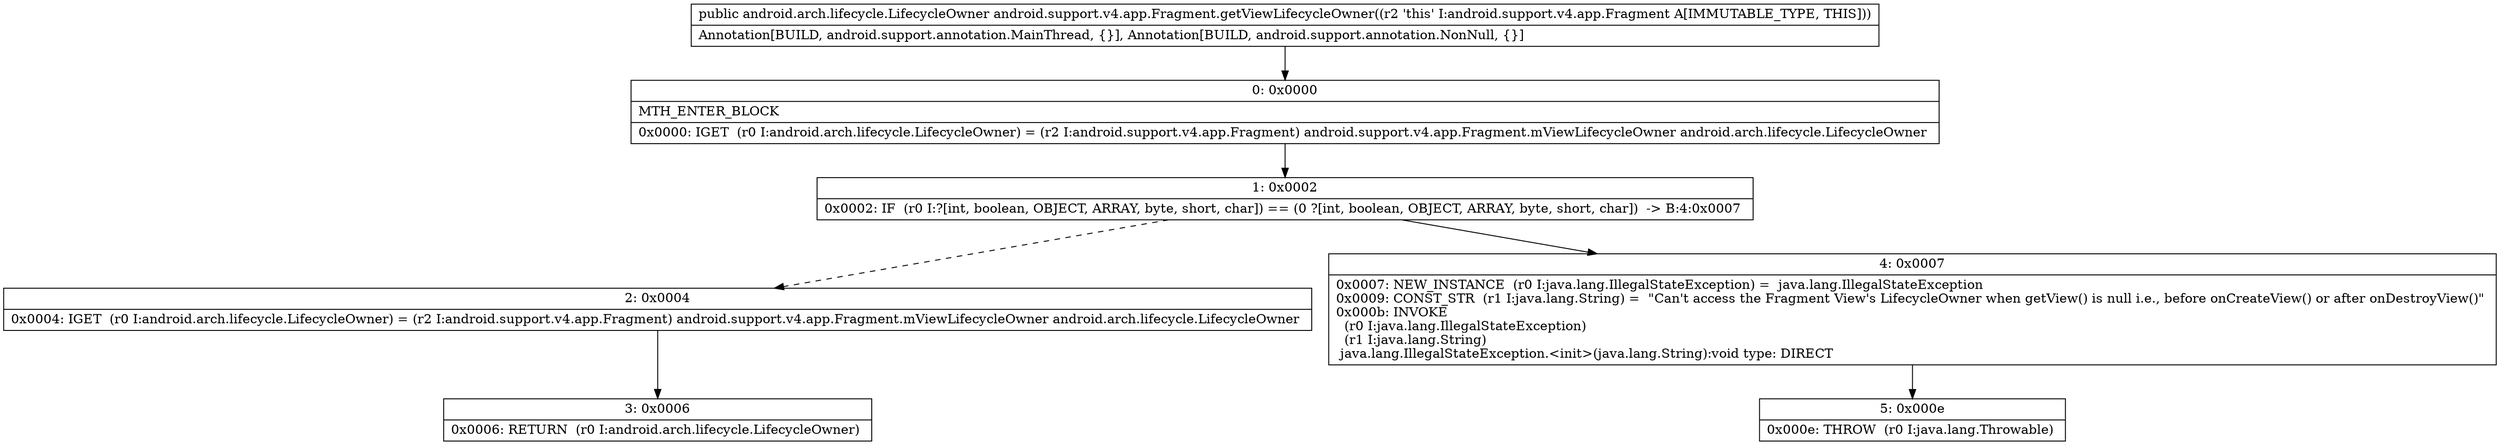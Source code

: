 digraph "CFG forandroid.support.v4.app.Fragment.getViewLifecycleOwner()Landroid\/arch\/lifecycle\/LifecycleOwner;" {
Node_0 [shape=record,label="{0\:\ 0x0000|MTH_ENTER_BLOCK\l|0x0000: IGET  (r0 I:android.arch.lifecycle.LifecycleOwner) = (r2 I:android.support.v4.app.Fragment) android.support.v4.app.Fragment.mViewLifecycleOwner android.arch.lifecycle.LifecycleOwner \l}"];
Node_1 [shape=record,label="{1\:\ 0x0002|0x0002: IF  (r0 I:?[int, boolean, OBJECT, ARRAY, byte, short, char]) == (0 ?[int, boolean, OBJECT, ARRAY, byte, short, char])  \-\> B:4:0x0007 \l}"];
Node_2 [shape=record,label="{2\:\ 0x0004|0x0004: IGET  (r0 I:android.arch.lifecycle.LifecycleOwner) = (r2 I:android.support.v4.app.Fragment) android.support.v4.app.Fragment.mViewLifecycleOwner android.arch.lifecycle.LifecycleOwner \l}"];
Node_3 [shape=record,label="{3\:\ 0x0006|0x0006: RETURN  (r0 I:android.arch.lifecycle.LifecycleOwner) \l}"];
Node_4 [shape=record,label="{4\:\ 0x0007|0x0007: NEW_INSTANCE  (r0 I:java.lang.IllegalStateException) =  java.lang.IllegalStateException \l0x0009: CONST_STR  (r1 I:java.lang.String) =  \"Can't access the Fragment View's LifecycleOwner when getView() is null i.e., before onCreateView() or after onDestroyView()\" \l0x000b: INVOKE  \l  (r0 I:java.lang.IllegalStateException)\l  (r1 I:java.lang.String)\l java.lang.IllegalStateException.\<init\>(java.lang.String):void type: DIRECT \l}"];
Node_5 [shape=record,label="{5\:\ 0x000e|0x000e: THROW  (r0 I:java.lang.Throwable) \l}"];
MethodNode[shape=record,label="{public android.arch.lifecycle.LifecycleOwner android.support.v4.app.Fragment.getViewLifecycleOwner((r2 'this' I:android.support.v4.app.Fragment A[IMMUTABLE_TYPE, THIS]))  | Annotation[BUILD, android.support.annotation.MainThread, \{\}], Annotation[BUILD, android.support.annotation.NonNull, \{\}]\l}"];
MethodNode -> Node_0;
Node_0 -> Node_1;
Node_1 -> Node_2[style=dashed];
Node_1 -> Node_4;
Node_2 -> Node_3;
Node_4 -> Node_5;
}

